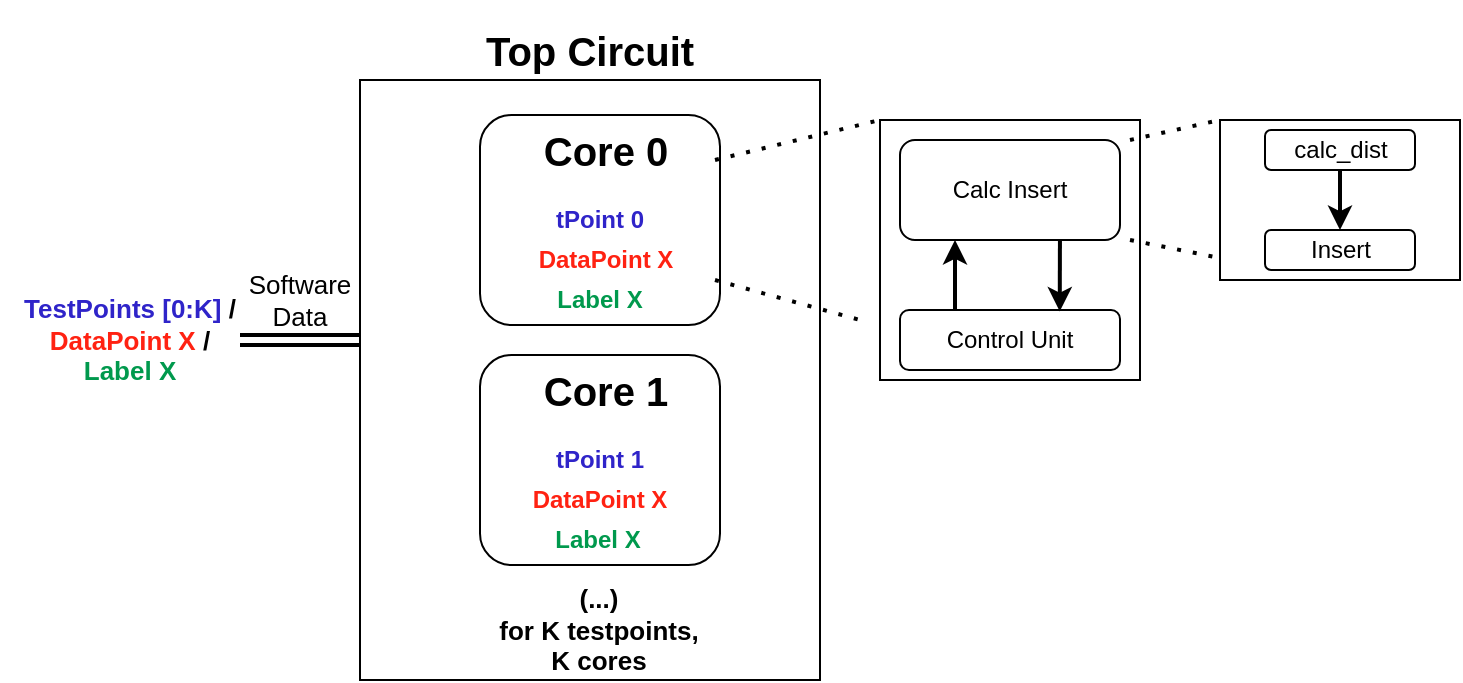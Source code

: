 <mxfile version="13.7.4" type="device"><diagram id="0UXWnX2Z7rW25LoYzHiQ" name="Page-1"><mxGraphModel dx="1242" dy="1803" grid="1" gridSize="10" guides="1" tooltips="1" connect="1" arrows="1" fold="1" page="1" pageScale="1" pageWidth="827" pageHeight="583" math="0" shadow="0"><root><mxCell id="0"/><mxCell id="1" parent="0"/><mxCell id="dlfkOwnsXb2myw9wdCz8-1" value="" style="rounded=0;whiteSpace=wrap;html=1;" vertex="1" parent="1"><mxGeometry x="229" y="-1004" width="230" height="300" as="geometry"/></mxCell><mxCell id="dlfkOwnsXb2myw9wdCz8-2" value="" style="rounded=1;whiteSpace=wrap;html=1;rotation=90;" vertex="1" parent="1"><mxGeometry x="296.5" y="-874" width="105" height="120" as="geometry"/></mxCell><mxCell id="dlfkOwnsXb2myw9wdCz8-9" value="" style="rounded=1;whiteSpace=wrap;html=1;rotation=90;" vertex="1" parent="1"><mxGeometry x="296.5" y="-994" width="105" height="120" as="geometry"/></mxCell><mxCell id="dlfkOwnsXb2myw9wdCz8-10" value="&lt;font style=&quot;font-size: 20px&quot;&gt;&lt;b&gt;Top Circuit&lt;/b&gt;&lt;/font&gt;" style="text;html=1;strokeColor=none;fillColor=none;align=center;verticalAlign=middle;whiteSpace=wrap;rounded=0;" vertex="1" parent="1"><mxGeometry x="289" y="-1044" width="110" height="50" as="geometry"/></mxCell><mxCell id="dlfkOwnsXb2myw9wdCz8-11" value="&lt;font style=&quot;font-size: 20px&quot;&gt;&lt;b&gt;Core 0&lt;/b&gt;&lt;/font&gt;" style="text;html=1;strokeColor=none;fillColor=none;align=center;verticalAlign=middle;whiteSpace=wrap;rounded=0;" vertex="1" parent="1"><mxGeometry x="296.5" y="-994" width="110" height="50" as="geometry"/></mxCell><mxCell id="dlfkOwnsXb2myw9wdCz8-12" value="&lt;font style=&quot;font-size: 20px&quot;&gt;&lt;b&gt;Core 1&lt;/b&gt;&lt;/font&gt;" style="text;html=1;strokeColor=none;fillColor=none;align=center;verticalAlign=middle;whiteSpace=wrap;rounded=0;" vertex="1" parent="1"><mxGeometry x="296.5" y="-874" width="110" height="50" as="geometry"/></mxCell><mxCell id="dlfkOwnsXb2myw9wdCz8-15" value="" style="endArrow=none;dashed=1;html=1;dashPattern=1 3;strokeWidth=2;" edge="1" parent="1"><mxGeometry width="50" height="50" relative="1" as="geometry"><mxPoint x="406.5" y="-964" as="sourcePoint"/><mxPoint x="489" y="-984" as="targetPoint"/></mxGeometry></mxCell><mxCell id="dlfkOwnsXb2myw9wdCz8-16" value="" style="endArrow=none;dashed=1;html=1;dashPattern=1 3;strokeWidth=2;" edge="1" parent="1"><mxGeometry width="50" height="50" relative="1" as="geometry"><mxPoint x="406.5" y="-904" as="sourcePoint"/><mxPoint x="479" y="-884" as="targetPoint"/></mxGeometry></mxCell><mxCell id="dlfkOwnsXb2myw9wdCz8-18" value="" style="rounded=0;whiteSpace=wrap;html=1;" vertex="1" parent="1"><mxGeometry x="489" y="-984" width="130" height="130" as="geometry"/></mxCell><mxCell id="dlfkOwnsXb2myw9wdCz8-19" value="Calc Insert" style="rounded=1;whiteSpace=wrap;html=1;" vertex="1" parent="1"><mxGeometry x="499" y="-974" width="110" height="50" as="geometry"/></mxCell><mxCell id="dlfkOwnsXb2myw9wdCz8-20" value="Control Unit" style="rounded=1;whiteSpace=wrap;html=1;" vertex="1" parent="1"><mxGeometry x="499" y="-889" width="110" height="30" as="geometry"/></mxCell><mxCell id="dlfkOwnsXb2myw9wdCz8-21" value="" style="endArrow=none;dashed=1;html=1;dashPattern=1 3;strokeWidth=2;" edge="1" parent="1"><mxGeometry width="50" height="50" relative="1" as="geometry"><mxPoint x="614" y="-924" as="sourcePoint"/><mxPoint x="664" y="-914" as="targetPoint"/></mxGeometry></mxCell><mxCell id="dlfkOwnsXb2myw9wdCz8-22" value="" style="endArrow=none;dashed=1;html=1;dashPattern=1 3;strokeWidth=2;" edge="1" parent="1"><mxGeometry width="50" height="50" relative="1" as="geometry"><mxPoint x="614" y="-974" as="sourcePoint"/><mxPoint x="659" y="-984" as="targetPoint"/></mxGeometry></mxCell><mxCell id="dlfkOwnsXb2myw9wdCz8-24" value="" style="endArrow=none;html=1;shape=link;strokeWidth=2;" edge="1" parent="1"><mxGeometry width="50" height="50" relative="1" as="geometry"><mxPoint x="169" y="-874" as="sourcePoint"/><mxPoint x="229" y="-874" as="targetPoint"/></mxGeometry></mxCell><mxCell id="dlfkOwnsXb2myw9wdCz8-27" value="&lt;font style=&quot;font-size: 13px&quot;&gt;Software Data&lt;/font&gt;" style="text;html=1;strokeColor=none;fillColor=none;align=center;verticalAlign=middle;whiteSpace=wrap;rounded=0;" vertex="1" parent="1"><mxGeometry x="179" y="-904" width="40" height="20" as="geometry"/></mxCell><mxCell id="dlfkOwnsXb2myw9wdCz8-30" value="&lt;b&gt;&lt;font color=&quot;#2f24c9&quot;&gt;tPoint 0&lt;/font&gt;&lt;/b&gt;" style="text;html=1;strokeColor=none;fillColor=none;align=center;verticalAlign=middle;whiteSpace=wrap;rounded=0;" vertex="1" parent="1"><mxGeometry x="319" y="-944" width="60" height="20" as="geometry"/></mxCell><mxCell id="dlfkOwnsXb2myw9wdCz8-31" value="&lt;b&gt;&lt;font color=&quot;#2f24c9&quot;&gt;tPoint 1&lt;/font&gt;&lt;/b&gt;" style="text;html=1;strokeColor=none;fillColor=none;align=center;verticalAlign=middle;whiteSpace=wrap;rounded=0;" vertex="1" parent="1"><mxGeometry x="319" y="-824" width="60" height="20" as="geometry"/></mxCell><mxCell id="dlfkOwnsXb2myw9wdCz8-34" value="&lt;b style=&quot;font-size: 13px&quot;&gt;&lt;font color=&quot;#2f24c9&quot; style=&quot;font-size: 13px&quot;&gt;TestPoints [0:K]&lt;/font&gt;&lt;font style=&quot;font-size: 13px&quot;&gt; /&lt;/font&gt;&lt;font color=&quot;#ff2212&quot;&gt; DataPoint X &lt;/font&gt;/&lt;br&gt;&lt;font color=&quot;#00994d&quot;&gt;Label X&lt;/font&gt;&lt;br&gt;&lt;/b&gt;" style="text;html=1;strokeColor=none;fillColor=none;align=center;verticalAlign=middle;whiteSpace=wrap;rounded=0;" vertex="1" parent="1"><mxGeometry x="49" y="-884" width="130" height="20" as="geometry"/></mxCell><mxCell id="dlfkOwnsXb2myw9wdCz8-35" value="&lt;b&gt;&lt;font color=&quot;#ff2212&quot;&gt;DataPoint X&lt;/font&gt;&lt;/b&gt;" style="text;html=1;strokeColor=none;fillColor=none;align=center;verticalAlign=middle;whiteSpace=wrap;rounded=0;" vertex="1" parent="1"><mxGeometry x="310.25" y="-804" width="77.5" height="20" as="geometry"/></mxCell><mxCell id="dlfkOwnsXb2myw9wdCz8-39" value="&lt;b&gt;&lt;font color=&quot;#ff2212&quot;&gt;DataPoint X&lt;/font&gt;&lt;/b&gt;" style="text;html=1;strokeColor=none;fillColor=none;align=center;verticalAlign=middle;whiteSpace=wrap;rounded=0;" vertex="1" parent="1"><mxGeometry x="312.75" y="-924" width="77.5" height="20" as="geometry"/></mxCell><mxCell id="dlfkOwnsXb2myw9wdCz8-42" value="&lt;b&gt;&lt;font color=&quot;#00994d&quot;&gt;Label X&lt;/font&gt;&lt;/b&gt;" style="text;html=1;strokeColor=none;fillColor=none;align=center;verticalAlign=middle;whiteSpace=wrap;rounded=0;" vertex="1" parent="1"><mxGeometry x="319" y="-904" width="60" height="20" as="geometry"/></mxCell><mxCell id="dlfkOwnsXb2myw9wdCz8-43" value="&lt;b&gt;&lt;font color=&quot;#00994d&quot;&gt;Label X&lt;/font&gt;&lt;/b&gt;" style="text;html=1;strokeColor=none;fillColor=none;align=center;verticalAlign=middle;whiteSpace=wrap;rounded=0;" vertex="1" parent="1"><mxGeometry x="318" y="-784" width="60" height="20" as="geometry"/></mxCell><mxCell id="dlfkOwnsXb2myw9wdCz8-46" value="&lt;span style=&quot;font-size: 13px&quot;&gt;&lt;b&gt;(...)&lt;br&gt;for K testpoints,&lt;br&gt;K cores&lt;br&gt;&lt;/b&gt;&lt;/span&gt;" style="text;html=1;strokeColor=none;fillColor=none;align=center;verticalAlign=middle;whiteSpace=wrap;rounded=0;" vertex="1" parent="1"><mxGeometry x="285.5" y="-754" width="125" height="50" as="geometry"/></mxCell><mxCell id="dlfkOwnsXb2myw9wdCz8-50" value="" style="rounded=0;whiteSpace=wrap;html=1;" vertex="1" parent="1"><mxGeometry x="659" y="-984" width="120" height="80" as="geometry"/></mxCell><mxCell id="dlfkOwnsXb2myw9wdCz8-51" value="Insert" style="rounded=1;whiteSpace=wrap;html=1;" vertex="1" parent="1"><mxGeometry x="681.5" y="-929" width="75" height="20" as="geometry"/></mxCell><mxCell id="dlfkOwnsXb2myw9wdCz8-53" value="calc_dist" style="rounded=1;whiteSpace=wrap;html=1;" vertex="1" parent="1"><mxGeometry x="681.5" y="-979" width="75" height="20" as="geometry"/></mxCell><mxCell id="dlfkOwnsXb2myw9wdCz8-58" value="" style="endArrow=classic;html=1;strokeWidth=2;" edge="1" parent="1" target="dlfkOwnsXb2myw9wdCz8-51"><mxGeometry width="50" height="50" relative="1" as="geometry"><mxPoint x="719" y="-959" as="sourcePoint"/><mxPoint x="718.88" y="-934" as="targetPoint"/></mxGeometry></mxCell><mxCell id="dlfkOwnsXb2myw9wdCz8-62" value="" style="endArrow=classic;html=1;strokeWidth=2;entryX=0.25;entryY=1;entryDx=0;entryDy=0;exitX=0.25;exitY=0;exitDx=0;exitDy=0;" edge="1" parent="1" source="dlfkOwnsXb2myw9wdCz8-20" target="dlfkOwnsXb2myw9wdCz8-19"><mxGeometry width="50" height="50" relative="1" as="geometry"><mxPoint x="529" y="-884" as="sourcePoint"/><mxPoint x="579" y="-934" as="targetPoint"/></mxGeometry></mxCell><mxCell id="dlfkOwnsXb2myw9wdCz8-64" value="" style="endArrow=classic;html=1;strokeWidth=2;exitX=0.727;exitY=1;exitDx=0;exitDy=0;exitPerimeter=0;entryX=0.726;entryY=0.024;entryDx=0;entryDy=0;entryPerimeter=0;" edge="1" parent="1" source="dlfkOwnsXb2myw9wdCz8-19" target="dlfkOwnsXb2myw9wdCz8-20"><mxGeometry width="50" height="50" relative="1" as="geometry"><mxPoint x="529" y="-884" as="sourcePoint"/><mxPoint x="579" y="-934" as="targetPoint"/></mxGeometry></mxCell></root></mxGraphModel></diagram></mxfile>